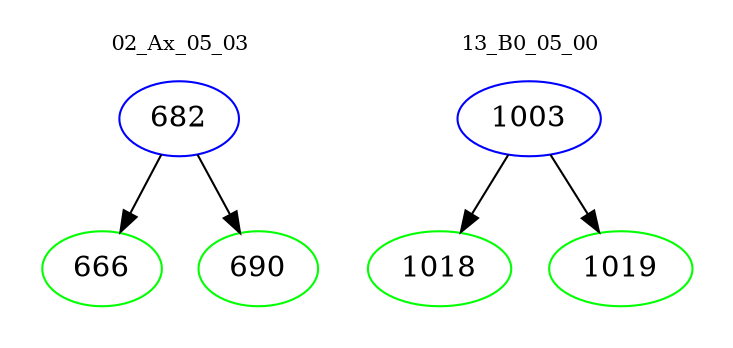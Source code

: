digraph{
subgraph cluster_0 {
color = white
label = "02_Ax_05_03";
fontsize=10;
T0_682 [label="682", color="blue"]
T0_682 -> T0_666 [color="black"]
T0_666 [label="666", color="green"]
T0_682 -> T0_690 [color="black"]
T0_690 [label="690", color="green"]
}
subgraph cluster_1 {
color = white
label = "13_B0_05_00";
fontsize=10;
T1_1003 [label="1003", color="blue"]
T1_1003 -> T1_1018 [color="black"]
T1_1018 [label="1018", color="green"]
T1_1003 -> T1_1019 [color="black"]
T1_1019 [label="1019", color="green"]
}
}
